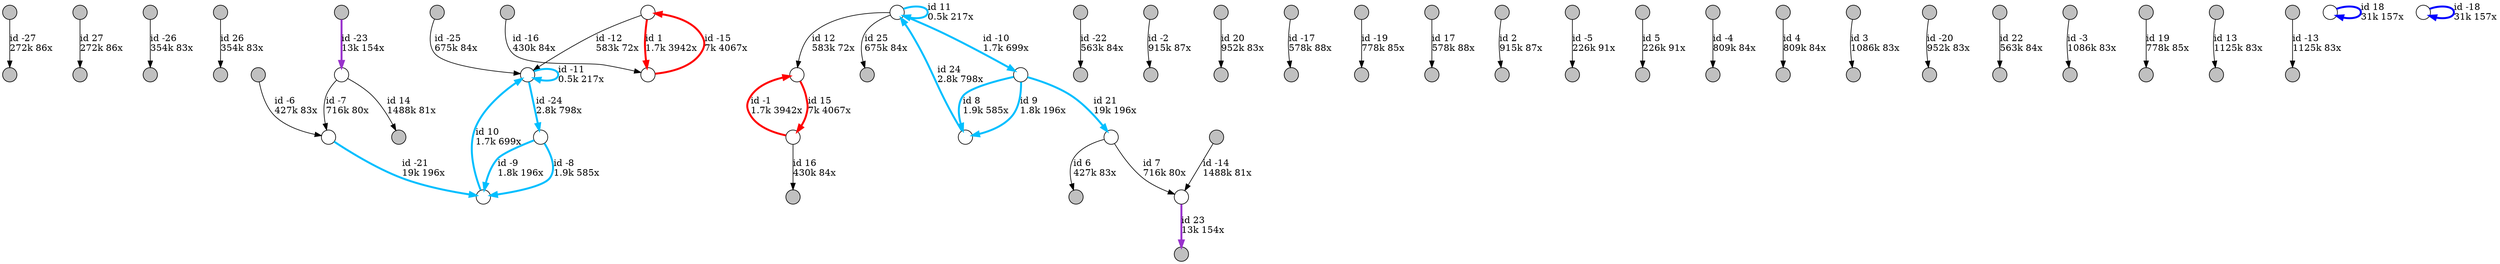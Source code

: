 digraph {
nodesep = 0.5;
node [shape = circle, label = "", height = 0.3];
"0" [style = "filled", fillcolor = "grey"];
"1" [style = "filled", fillcolor = "grey"];
"2" [style = "filled", fillcolor = "grey"];
"3" [style = "filled", fillcolor = "grey"];
"4" [style = "filled", fillcolor = "grey"];
"5" [style = "filled", fillcolor = "grey"];
"6" [style = "filled", fillcolor = "grey"];
"7" [style = "filled", fillcolor = "grey"];
"8" [style = "filled", fillcolor = "grey"];
"9" [style = "filled", fillcolor = "grey"];
"10" [style = "filled", fillcolor = "grey"];
"11" [style = "filled", fillcolor = "grey"];
"12" [style = "filled", fillcolor = "grey"];
"13" [style = "filled", fillcolor = "grey"];
"14" [style = "filled", fillcolor = "grey"];
"15" [style = "filled", fillcolor = "grey"];
"16" [style = "filled", fillcolor = "grey"];
"17" [style = "filled", fillcolor = "grey"];
"18" [style = "filled", fillcolor = "grey"];
"19" [style = "filled", fillcolor = "grey"];
"20" [style = "filled", fillcolor = "grey"];
"21" [style = "filled", fillcolor = "grey"];
"22" [style = "filled", fillcolor = "grey"];
"23" [style = "filled", fillcolor = "grey"];
"24" [style = "filled", fillcolor = "grey"];
"25" [style = "filled", fillcolor = "grey"];
"26" [style = "filled", fillcolor = "grey"];
"27" [style = "filled", fillcolor = "grey"];
"28" [style = "filled", fillcolor = "grey"];
"29" [style = "filled", fillcolor = "grey"];
"30" [style = "filled", fillcolor = "grey"];
"31" [style = "filled", fillcolor = "grey"];
"32" [style = "filled", fillcolor = "grey"];
"33" [style = "filled", fillcolor = "grey"];
"34" [style = "filled", fillcolor = "grey"];
"35" [style = "filled", fillcolor = "grey"];
"36" [style = "filled", fillcolor = "grey"];
"37" [style = "filled", fillcolor = "grey"];
"38" [style = "filled", fillcolor = "grey"];
"39" [style = "filled", fillcolor = "grey"];
"40" [style = "filled", fillcolor = "grey"];
"41" [style = "filled", fillcolor = "grey"];
"42" [style = "filled", fillcolor = "grey"];
"43" [style = "filled", fillcolor = "grey"];
"44" [style = "filled", fillcolor = "grey"];
"45" [style = "filled", fillcolor = "grey"];
"46" [style = "filled", fillcolor = "grey"];
"47" [style = "filled", fillcolor = "grey"];
"48" [style = "filled", fillcolor = "grey"];
"49" [style = "filled", fillcolor = "grey"];
"50" [style = "filled", fillcolor = "grey"];
"51" [style = "filled", fillcolor = "grey"];
"52" [style = "filled", fillcolor = "grey"];
"53" [style = "filled", fillcolor = "grey"];
"54" -> "55" [label = "id 1\l1.7k 3942x", color = "red" , penwidth = 3] ;
"56" -> "57" [label = "id -1\l1.7k 3942x", color = "red" , penwidth = 3] ;
"32" -> "19" [label = "id 2\l915k 87x", color = "black"] ;
"35" -> "10" [label = "id -2\l915k 87x", color = "black"] ;
"26" -> "27" [label = "id 3\l1086k 83x", color = "black"] ;
"31" -> "47" [label = "id -3\l1086k 83x", color = "black"] ;
"38" -> "23" [label = "id 4\l809k 84x", color = "black"] ;
"22" -> "33" [label = "id -4\l809k 84x", color = "black"] ;
"21" -> "24" [label = "id 5\l226k 91x", color = "black"] ;
"20" -> "29" [label = "id -5\l226k 91x", color = "black"] ;
"58" -> "36" [label = "id 6\l427k 83x", color = "black"] ;
"18" -> "59" [label = "id -6\l427k 83x", color = "black"] ;
"58" -> "60" [label = "id 7\l716k 80x", color = "black"] ;
"61" -> "59" [label = "id -7\l716k 80x", color = "black"] ;
"62" -> "63" [label = "id 8\l1.9k 585x", color = "deepskyblue1" , penwidth = 3] ;
"64" -> "65" [label = "id -8\l1.9k 585x", color = "deepskyblue1" , penwidth = 3] ;
"62" -> "63" [label = "id 9\l1.8k 196x", color = "deepskyblue1" , penwidth = 3] ;
"64" -> "65" [label = "id -9\l1.8k 196x", color = "deepskyblue1" , penwidth = 3] ;
"65" -> "66" [label = "id 10\l1.7k 699x", color = "deepskyblue1" , penwidth = 3] ;
"67" -> "62" [label = "id -10\l1.7k 699x", color = "deepskyblue1" , penwidth = 3] ;
"67" -> "67" [label = "id 11\l0.5k 217x", color = "deepskyblue1" , penwidth = 3] ;
"66" -> "66" [label = "id -11\l0.5k 217x", color = "deepskyblue1" , penwidth = 3] ;
"67" -> "57" [label = "id 12\l583k 72x", color = "black"] ;
"54" -> "66" [label = "id -12\l583k 72x", color = "black"] ;
"41" -> "42" [label = "id 13\l1125k 83x", color = "black"] ;
"43" -> "44" [label = "id -13\l1125k 83x", color = "black"] ;
"61" -> "45" [label = "id 14\l1488k 81x", color = "black"] ;
"48" -> "60" [label = "id -14\l1488k 81x", color = "black"] ;
"57" -> "56" [label = "id 15\l7k 4067x", color = "red" , penwidth = 3] ;
"55" -> "54" [label = "id -15\l7k 4067x", color = "red" , penwidth = 3] ;
"56" -> "15" [label = "id 16\l430k 84x", color = "black"] ;
"49" -> "55" [label = "id -16\l430k 84x", color = "black"] ;
"34" -> "17" [label = "id 17\l578k 88x", color = "black"] ;
"25" -> "13" [label = "id -17\l578k 88x", color = "black"] ;
"68" -> "68" [label = "id 18\l31k 157x", color = "blue" , penwidth = 3] ;
"69" -> "69" [label = "id -18\l31k 157x", color = "blue" , penwidth = 3] ;
"50" -> "39" [label = "id 19\l778k 85x", color = "black"] ;
"51" -> "14" [label = "id -19\l778k 85x", color = "black"] ;
"12" -> "52" [label = "id 20\l952k 83x", color = "black"] ;
"28" -> "40" [label = "id -20\l952k 83x", color = "black"] ;
"62" -> "58" [label = "id 21\l19k 196x", color = "deepskyblue1" , penwidth = 3] ;
"59" -> "65" [label = "id -21\l19k 196x", color = "deepskyblue1" , penwidth = 3] ;
"30" -> "53" [label = "id 22\l563k 84x", color = "black"] ;
"37" -> "9" [label = "id -22\l563k 84x", color = "black"] ;
"60" -> "46" [label = "id 23\l13k 154x", color = "darkorchid" , penwidth = 3] ;
"8" -> "61" [label = "id -23\l13k 154x", color = "darkorchid" , penwidth = 3] ;
"63" -> "67" [label = "id 24\l2.8k 798x", color = "deepskyblue1" , penwidth = 3] ;
"66" -> "64" [label = "id -24\l2.8k 798x", color = "deepskyblue1" , penwidth = 3] ;
"67" -> "6" [label = "id 25\l675k 84x", color = "black"] ;
"4" -> "66" [label = "id -25\l675k 84x", color = "black"] ;
"3" -> "7" [label = "id 26\l354k 83x", color = "black"] ;
"5" -> "2" [label = "id -26\l354k 83x", color = "black"] ;
"1" -> "16" [label = "id 27\l272k 86x", color = "black"] ;
"0" -> "11" [label = "id -27\l272k 86x", color = "black"] ;
}
